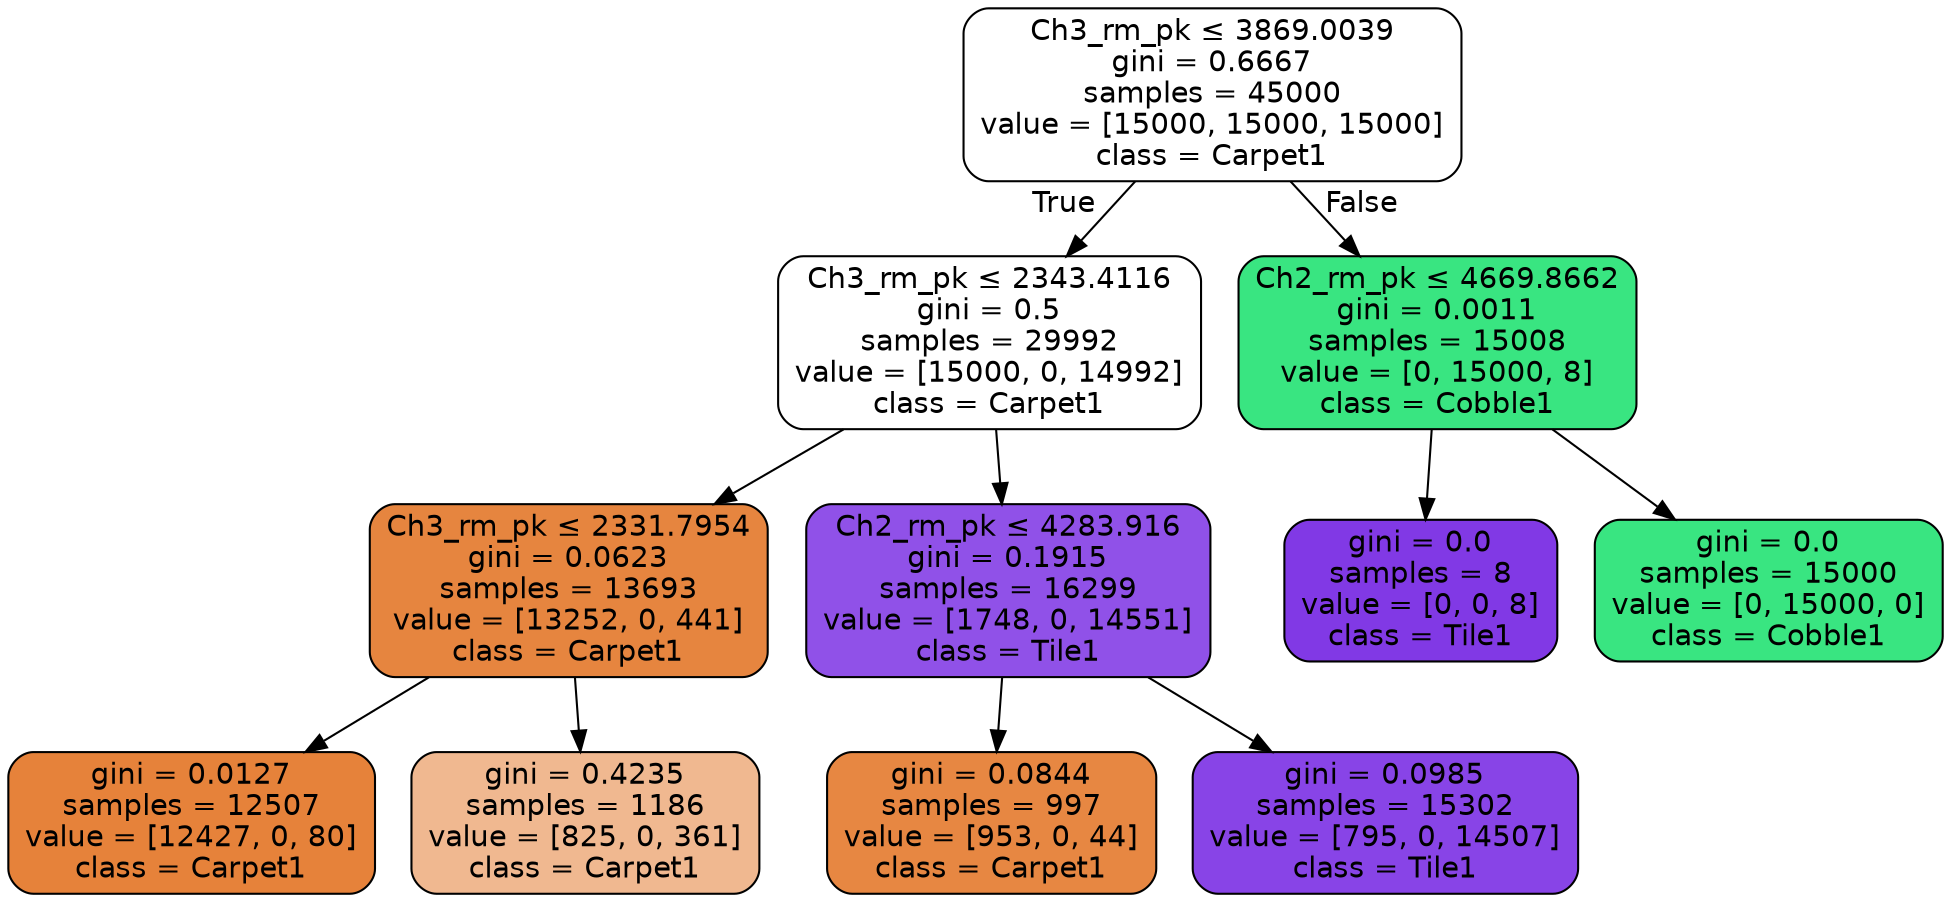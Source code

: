 digraph Tree {
node [shape=box, style="filled, rounded", color="black", fontname=helvetica] ;
edge [fontname=helvetica] ;
0 [label=<Ch3_rm_pk &le; 3869.0039<br/>gini = 0.6667<br/>samples = 45000<br/>value = [15000, 15000, 15000]<br/>class = Carpet1>, fillcolor="#e5813900"] ;
1 [label=<Ch3_rm_pk &le; 2343.4116<br/>gini = 0.5<br/>samples = 29992<br/>value = [15000, 0, 14992]<br/>class = Carpet1>, fillcolor="#e5813900"] ;
0 -> 1 [labeldistance=2.5, labelangle=45, headlabel="True"] ;
2 [label=<Ch3_rm_pk &le; 2331.7954<br/>gini = 0.0623<br/>samples = 13693<br/>value = [13252, 0, 441]<br/>class = Carpet1>, fillcolor="#e58139f7"] ;
1 -> 2 ;
3 [label=<gini = 0.0127<br/>samples = 12507<br/>value = [12427, 0, 80]<br/>class = Carpet1>, fillcolor="#e58139fd"] ;
2 -> 3 ;
4 [label=<gini = 0.4235<br/>samples = 1186<br/>value = [825, 0, 361]<br/>class = Carpet1>, fillcolor="#e581398f"] ;
2 -> 4 ;
5 [label=<Ch2_rm_pk &le; 4283.916<br/>gini = 0.1915<br/>samples = 16299<br/>value = [1748, 0, 14551]<br/>class = Tile1>, fillcolor="#8139e5e0"] ;
1 -> 5 ;
6 [label=<gini = 0.0844<br/>samples = 997<br/>value = [953, 0, 44]<br/>class = Carpet1>, fillcolor="#e58139f3"] ;
5 -> 6 ;
7 [label=<gini = 0.0985<br/>samples = 15302<br/>value = [795, 0, 14507]<br/>class = Tile1>, fillcolor="#8139e5f1"] ;
5 -> 7 ;
8 [label=<Ch2_rm_pk &le; 4669.8662<br/>gini = 0.0011<br/>samples = 15008<br/>value = [0, 15000, 8]<br/>class = Cobble1>, fillcolor="#39e581ff"] ;
0 -> 8 [labeldistance=2.5, labelangle=-45, headlabel="False"] ;
9 [label=<gini = 0.0<br/>samples = 8<br/>value = [0, 0, 8]<br/>class = Tile1>, fillcolor="#8139e5ff"] ;
8 -> 9 ;
10 [label=<gini = 0.0<br/>samples = 15000<br/>value = [0, 15000, 0]<br/>class = Cobble1>, fillcolor="#39e581ff"] ;
8 -> 10 ;
}